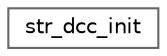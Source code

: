digraph "Graphical Class Hierarchy"
{
 // LATEX_PDF_SIZE
  bgcolor="transparent";
  edge [fontname=Helvetica,fontsize=10,labelfontname=Helvetica,labelfontsize=10];
  node [fontname=Helvetica,fontsize=10,shape=box,height=0.2,width=0.4];
  rankdir="LR";
  Node0 [id="Node000000",label="str_dcc_init",height=0.2,width=0.4,color="grey40", fillcolor="white", style="filled",URL="$structstr__dcc__init.html",tooltip=" "];
}

